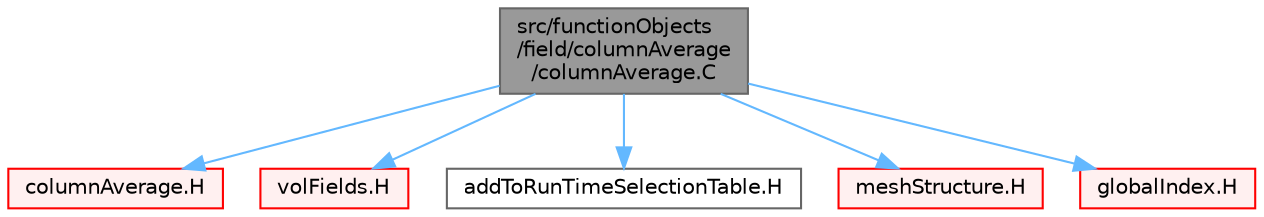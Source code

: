 digraph "src/functionObjects/field/columnAverage/columnAverage.C"
{
 // LATEX_PDF_SIZE
  bgcolor="transparent";
  edge [fontname=Helvetica,fontsize=10,labelfontname=Helvetica,labelfontsize=10];
  node [fontname=Helvetica,fontsize=10,shape=box,height=0.2,width=0.4];
  Node1 [id="Node000001",label="src/functionObjects\l/field/columnAverage\l/columnAverage.C",height=0.2,width=0.4,color="gray40", fillcolor="grey60", style="filled", fontcolor="black",tooltip=" "];
  Node1 -> Node2 [id="edge1_Node000001_Node000002",color="steelblue1",style="solid",tooltip=" "];
  Node2 [id="Node000002",label="columnAverage.H",height=0.2,width=0.4,color="red", fillcolor="#FFF0F0", style="filled",URL="$columnAverage_8H.html",tooltip=" "];
  Node1 -> Node270 [id="edge2_Node000001_Node000270",color="steelblue1",style="solid",tooltip=" "];
  Node270 [id="Node000270",label="volFields.H",height=0.2,width=0.4,color="red", fillcolor="#FFF0F0", style="filled",URL="$volFields_8H.html",tooltip=" "];
  Node1 -> Node414 [id="edge3_Node000001_Node000414",color="steelblue1",style="solid",tooltip=" "];
  Node414 [id="Node000414",label="addToRunTimeSelectionTable.H",height=0.2,width=0.4,color="grey40", fillcolor="white", style="filled",URL="$addToRunTimeSelectionTable_8H.html",tooltip="Macros for easy insertion into run-time selection tables."];
  Node1 -> Node415 [id="edge4_Node000001_Node000415",color="steelblue1",style="solid",tooltip=" "];
  Node415 [id="Node000415",label="meshStructure.H",height=0.2,width=0.4,color="red", fillcolor="#FFF0F0", style="filled",URL="$meshStructure_8H.html",tooltip=" "];
  Node1 -> Node418 [id="edge5_Node000001_Node000418",color="steelblue1",style="solid",tooltip=" "];
  Node418 [id="Node000418",label="globalIndex.H",height=0.2,width=0.4,color="red", fillcolor="#FFF0F0", style="filled",URL="$globalIndex_8H.html",tooltip=" "];
}
